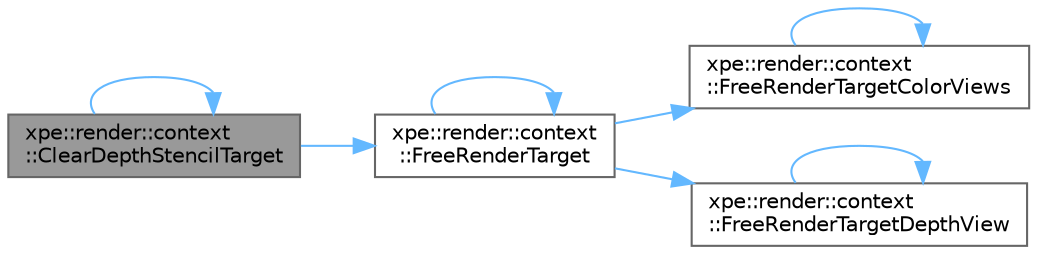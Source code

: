 digraph "xpe::render::context::ClearDepthStencilTarget"
{
 // LATEX_PDF_SIZE
  bgcolor="transparent";
  edge [fontname=Helvetica,fontsize=10,labelfontname=Helvetica,labelfontsize=10];
  node [fontname=Helvetica,fontsize=10,shape=box,height=0.2,width=0.4];
  rankdir="LR";
  Node1 [id="Node000001",label="xpe::render::context\l::ClearDepthStencilTarget",height=0.2,width=0.4,color="gray40", fillcolor="grey60", style="filled", fontcolor="black",tooltip=" "];
  Node1 -> Node1 [id="edge15_Node000001_Node000001",color="steelblue1",style="solid",tooltip=" "];
  Node1 -> Node2 [id="edge16_Node000001_Node000002",color="steelblue1",style="solid",tooltip=" "];
  Node2 [id="Node000002",label="xpe::render::context\l::FreeRenderTarget",height=0.2,width=0.4,color="grey40", fillcolor="white", style="filled",URL="$namespacexpe_1_1render_1_1context.html#a5e7adec056e5269e8803ce06f45144c4",tooltip=" "];
  Node2 -> Node2 [id="edge17_Node000002_Node000002",color="steelblue1",style="solid",tooltip=" "];
  Node2 -> Node3 [id="edge18_Node000002_Node000003",color="steelblue1",style="solid",tooltip=" "];
  Node3 [id="Node000003",label="xpe::render::context\l::FreeRenderTargetColorViews",height=0.2,width=0.4,color="grey40", fillcolor="white", style="filled",URL="$namespacexpe_1_1render_1_1context.html#a30c9be414613bc60cde541b08bc57417",tooltip=" "];
  Node3 -> Node3 [id="edge19_Node000003_Node000003",color="steelblue1",style="solid",tooltip=" "];
  Node2 -> Node4 [id="edge20_Node000002_Node000004",color="steelblue1",style="solid",tooltip=" "];
  Node4 [id="Node000004",label="xpe::render::context\l::FreeRenderTargetDepthView",height=0.2,width=0.4,color="grey40", fillcolor="white", style="filled",URL="$namespacexpe_1_1render_1_1context.html#a6aedc29a164c62f5ef61f220d4e4309b",tooltip=" "];
  Node4 -> Node4 [id="edge21_Node000004_Node000004",color="steelblue1",style="solid",tooltip=" "];
}

